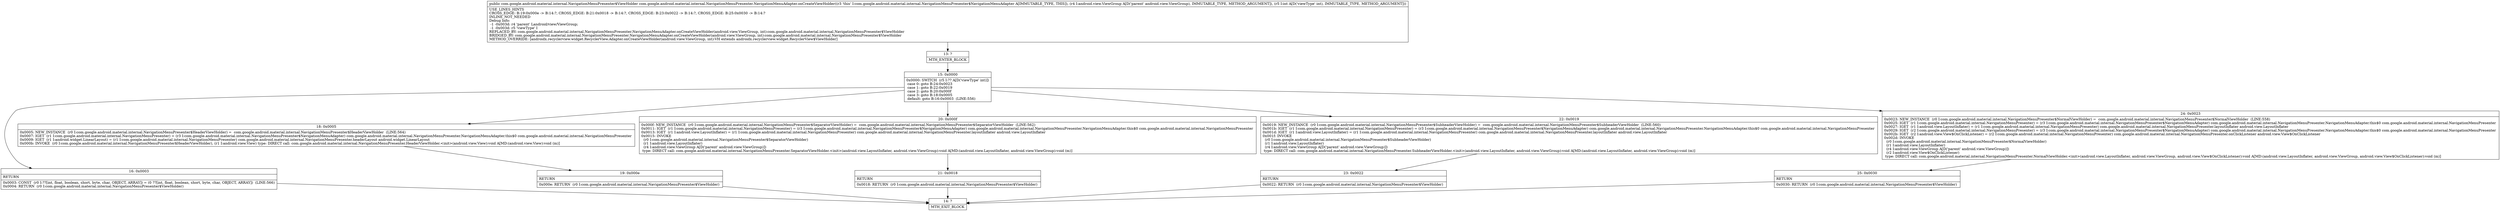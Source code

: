 digraph "CFG forcom.google.android.material.internal.NavigationMenuPresenter.NavigationMenuAdapter.onCreateViewHolder(Landroid\/view\/ViewGroup;I)Lcom\/google\/android\/material\/internal\/NavigationMenuPresenter$ViewHolder;" {
Node_13 [shape=record,label="{13\:\ ?|MTH_ENTER_BLOCK\l}"];
Node_15 [shape=record,label="{15\:\ 0x0000|0x0000: SWITCH  (r5 I:?? A[D('viewType' int)])\l case 0: goto B:24:0x0023\l case 1: goto B:22:0x0019\l case 2: goto B:20:0x000f\l case 3: goto B:18:0x0005\l default: goto B:16:0x0003  (LINE:556)\l}"];
Node_16 [shape=record,label="{16\:\ 0x0003|RETURN\l|0x0003: CONST  (r0 I:??[int, float, boolean, short, byte, char, OBJECT, ARRAY]) = (0 ??[int, float, boolean, short, byte, char, OBJECT, ARRAY])  (LINE:566)\l0x0004: RETURN  (r0 I:com.google.android.material.internal.NavigationMenuPresenter$ViewHolder) \l}"];
Node_14 [shape=record,label="{14\:\ ?|MTH_EXIT_BLOCK\l}"];
Node_18 [shape=record,label="{18\:\ 0x0005|0x0005: NEW_INSTANCE  (r0 I:com.google.android.material.internal.NavigationMenuPresenter$HeaderViewHolder) =  com.google.android.material.internal.NavigationMenuPresenter$HeaderViewHolder  (LINE:564)\l0x0007: IGET  (r1 I:com.google.android.material.internal.NavigationMenuPresenter) = (r3 I:com.google.android.material.internal.NavigationMenuPresenter$NavigationMenuAdapter) com.google.android.material.internal.NavigationMenuPresenter.NavigationMenuAdapter.this$0 com.google.android.material.internal.NavigationMenuPresenter \l0x0009: IGET  (r1 I:android.widget.LinearLayout) = (r1 I:com.google.android.material.internal.NavigationMenuPresenter) com.google.android.material.internal.NavigationMenuPresenter.headerLayout android.widget.LinearLayout \l0x000b: INVOKE  (r0 I:com.google.android.material.internal.NavigationMenuPresenter$HeaderViewHolder), (r1 I:android.view.View) type: DIRECT call: com.google.android.material.internal.NavigationMenuPresenter.HeaderViewHolder.\<init\>(android.view.View):void A[MD:(android.view.View):void (m)]\l}"];
Node_19 [shape=record,label="{19\:\ 0x000e|RETURN\l|0x000e: RETURN  (r0 I:com.google.android.material.internal.NavigationMenuPresenter$ViewHolder) \l}"];
Node_20 [shape=record,label="{20\:\ 0x000f|0x000f: NEW_INSTANCE  (r0 I:com.google.android.material.internal.NavigationMenuPresenter$SeparatorViewHolder) =  com.google.android.material.internal.NavigationMenuPresenter$SeparatorViewHolder  (LINE:562)\l0x0011: IGET  (r1 I:com.google.android.material.internal.NavigationMenuPresenter) = (r3 I:com.google.android.material.internal.NavigationMenuPresenter$NavigationMenuAdapter) com.google.android.material.internal.NavigationMenuPresenter.NavigationMenuAdapter.this$0 com.google.android.material.internal.NavigationMenuPresenter \l0x0013: IGET  (r1 I:android.view.LayoutInflater) = (r1 I:com.google.android.material.internal.NavigationMenuPresenter) com.google.android.material.internal.NavigationMenuPresenter.layoutInflater android.view.LayoutInflater \l0x0015: INVOKE  \l  (r0 I:com.google.android.material.internal.NavigationMenuPresenter$SeparatorViewHolder)\l  (r1 I:android.view.LayoutInflater)\l  (r4 I:android.view.ViewGroup A[D('parent' android.view.ViewGroup)])\l type: DIRECT call: com.google.android.material.internal.NavigationMenuPresenter.SeparatorViewHolder.\<init\>(android.view.LayoutInflater, android.view.ViewGroup):void A[MD:(android.view.LayoutInflater, android.view.ViewGroup):void (m)]\l}"];
Node_21 [shape=record,label="{21\:\ 0x0018|RETURN\l|0x0018: RETURN  (r0 I:com.google.android.material.internal.NavigationMenuPresenter$ViewHolder) \l}"];
Node_22 [shape=record,label="{22\:\ 0x0019|0x0019: NEW_INSTANCE  (r0 I:com.google.android.material.internal.NavigationMenuPresenter$SubheaderViewHolder) =  com.google.android.material.internal.NavigationMenuPresenter$SubheaderViewHolder  (LINE:560)\l0x001b: IGET  (r1 I:com.google.android.material.internal.NavigationMenuPresenter) = (r3 I:com.google.android.material.internal.NavigationMenuPresenter$NavigationMenuAdapter) com.google.android.material.internal.NavigationMenuPresenter.NavigationMenuAdapter.this$0 com.google.android.material.internal.NavigationMenuPresenter \l0x001d: IGET  (r1 I:android.view.LayoutInflater) = (r1 I:com.google.android.material.internal.NavigationMenuPresenter) com.google.android.material.internal.NavigationMenuPresenter.layoutInflater android.view.LayoutInflater \l0x001f: INVOKE  \l  (r0 I:com.google.android.material.internal.NavigationMenuPresenter$SubheaderViewHolder)\l  (r1 I:android.view.LayoutInflater)\l  (r4 I:android.view.ViewGroup A[D('parent' android.view.ViewGroup)])\l type: DIRECT call: com.google.android.material.internal.NavigationMenuPresenter.SubheaderViewHolder.\<init\>(android.view.LayoutInflater, android.view.ViewGroup):void A[MD:(android.view.LayoutInflater, android.view.ViewGroup):void (m)]\l}"];
Node_23 [shape=record,label="{23\:\ 0x0022|RETURN\l|0x0022: RETURN  (r0 I:com.google.android.material.internal.NavigationMenuPresenter$ViewHolder) \l}"];
Node_24 [shape=record,label="{24\:\ 0x0023|0x0023: NEW_INSTANCE  (r0 I:com.google.android.material.internal.NavigationMenuPresenter$NormalViewHolder) =  com.google.android.material.internal.NavigationMenuPresenter$NormalViewHolder  (LINE:558)\l0x0025: IGET  (r1 I:com.google.android.material.internal.NavigationMenuPresenter) = (r3 I:com.google.android.material.internal.NavigationMenuPresenter$NavigationMenuAdapter) com.google.android.material.internal.NavigationMenuPresenter.NavigationMenuAdapter.this$0 com.google.android.material.internal.NavigationMenuPresenter \l0x0027: IGET  (r1 I:android.view.LayoutInflater) = (r1 I:com.google.android.material.internal.NavigationMenuPresenter) com.google.android.material.internal.NavigationMenuPresenter.layoutInflater android.view.LayoutInflater \l0x0029: IGET  (r2 I:com.google.android.material.internal.NavigationMenuPresenter) = (r3 I:com.google.android.material.internal.NavigationMenuPresenter$NavigationMenuAdapter) com.google.android.material.internal.NavigationMenuPresenter.NavigationMenuAdapter.this$0 com.google.android.material.internal.NavigationMenuPresenter \l0x002b: IGET  (r2 I:android.view.View$OnClickListener) = (r2 I:com.google.android.material.internal.NavigationMenuPresenter) com.google.android.material.internal.NavigationMenuPresenter.onClickListener android.view.View$OnClickListener \l0x002d: INVOKE  \l  (r0 I:com.google.android.material.internal.NavigationMenuPresenter$NormalViewHolder)\l  (r1 I:android.view.LayoutInflater)\l  (r4 I:android.view.ViewGroup A[D('parent' android.view.ViewGroup)])\l  (r2 I:android.view.View$OnClickListener)\l type: DIRECT call: com.google.android.material.internal.NavigationMenuPresenter.NormalViewHolder.\<init\>(android.view.LayoutInflater, android.view.ViewGroup, android.view.View$OnClickListener):void A[MD:(android.view.LayoutInflater, android.view.ViewGroup, android.view.View$OnClickListener):void (m)]\l}"];
Node_25 [shape=record,label="{25\:\ 0x0030|RETURN\l|0x0030: RETURN  (r0 I:com.google.android.material.internal.NavigationMenuPresenter$ViewHolder) \l}"];
MethodNode[shape=record,label="{public com.google.android.material.internal.NavigationMenuPresenter$ViewHolder com.google.android.material.internal.NavigationMenuPresenter.NavigationMenuAdapter.onCreateViewHolder((r3 'this' I:com.google.android.material.internal.NavigationMenuPresenter$NavigationMenuAdapter A[IMMUTABLE_TYPE, THIS]), (r4 I:android.view.ViewGroup A[D('parent' android.view.ViewGroup), IMMUTABLE_TYPE, METHOD_ARGUMENT]), (r5 I:int A[D('viewType' int), IMMUTABLE_TYPE, METHOD_ARGUMENT]))  | USE_LINES_HINTS\lCROSS_EDGE: B:19:0x000e \-\> B:14:?, CROSS_EDGE: B:21:0x0018 \-\> B:14:?, CROSS_EDGE: B:23:0x0022 \-\> B:14:?, CROSS_EDGE: B:25:0x0030 \-\> B:14:?\lINLINE_NOT_NEEDED\lDebug Info:\l  \-1 \-0x003d: r4 'parent' Landroid\/view\/ViewGroup;\l  \-1 \-0x003d: r5 'viewType' I\lREPLACED_BY: com.google.android.material.internal.NavigationMenuPresenter.NavigationMenuAdapter.onCreateViewHolder(android.view.ViewGroup, int):com.google.android.material.internal.NavigationMenuPresenter$ViewHolder\lBRIDGED_BY: com.google.android.material.internal.NavigationMenuPresenter.NavigationMenuAdapter.onCreateViewHolder(android.view.ViewGroup, int):com.google.android.material.internal.NavigationMenuPresenter$ViewHolder\lMETHOD_OVERRIDE: [androidx.recyclerview.widget.RecyclerView.Adapter.onCreateViewHolder(android.view.ViewGroup, int):VH extends androidx.recyclerview.widget.RecyclerView$ViewHolder]\l}"];
MethodNode -> Node_13;Node_13 -> Node_15;
Node_15 -> Node_16;
Node_15 -> Node_18;
Node_15 -> Node_20;
Node_15 -> Node_22;
Node_15 -> Node_24;
Node_16 -> Node_14;
Node_18 -> Node_19;
Node_19 -> Node_14;
Node_20 -> Node_21;
Node_21 -> Node_14;
Node_22 -> Node_23;
Node_23 -> Node_14;
Node_24 -> Node_25;
Node_25 -> Node_14;
}

